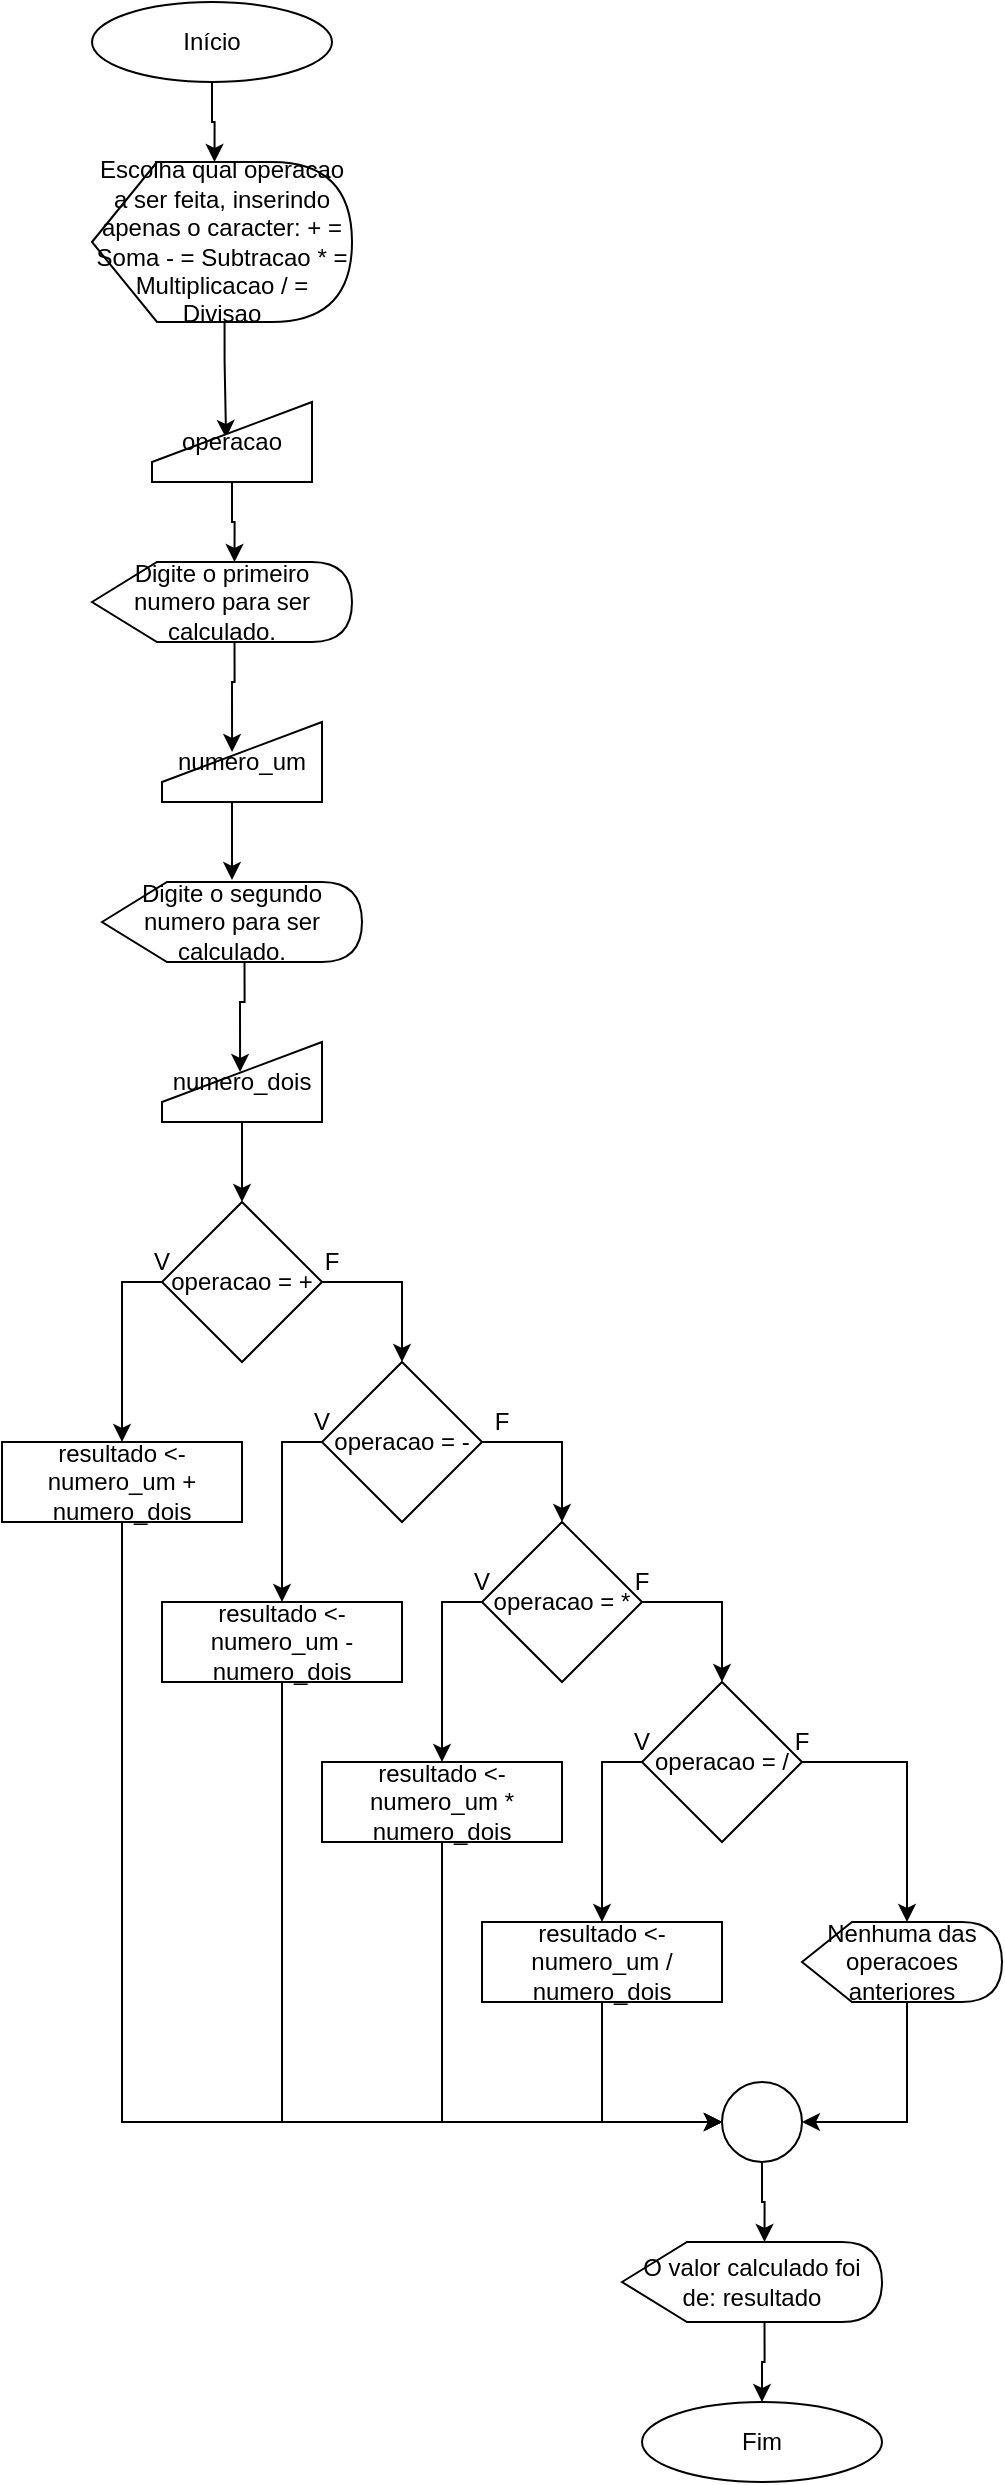 <mxfile version="14.6.5" type="device"><diagram id="QlJuSDkPem8fhzcbt3Wz" name="Page-1"><mxGraphModel dx="1108" dy="1549" grid="1" gridSize="10" guides="1" tooltips="1" connect="1" arrows="1" fold="1" page="1" pageScale="1" pageWidth="827" pageHeight="1169" math="0" shadow="0"><root><mxCell id="0"/><mxCell id="1" parent="0"/><mxCell id="_51A4iEtMeiItQhYtl0B-5" style="edgeStyle=orthogonalEdgeStyle;rounded=0;orthogonalLoop=1;jettySize=auto;html=1;exitX=0.5;exitY=1;exitDx=0;exitDy=0;entryX=0;entryY=0;entryDx=61.25;entryDy=0;entryPerimeter=0;" edge="1" parent="1" source="_51A4iEtMeiItQhYtl0B-1" target="_51A4iEtMeiItQhYtl0B-3"><mxGeometry relative="1" as="geometry"/></mxCell><mxCell id="_51A4iEtMeiItQhYtl0B-1" value="Início" style="ellipse;whiteSpace=wrap;html=1;" vertex="1" parent="1"><mxGeometry x="45" y="-280" width="120" height="40" as="geometry"/></mxCell><mxCell id="_51A4iEtMeiItQhYtl0B-2" value="Fim" style="ellipse;whiteSpace=wrap;html=1;" vertex="1" parent="1"><mxGeometry x="320" y="920" width="120" height="40" as="geometry"/></mxCell><mxCell id="_51A4iEtMeiItQhYtl0B-6" style="edgeStyle=orthogonalEdgeStyle;rounded=0;orthogonalLoop=1;jettySize=auto;html=1;exitX=0;exitY=0;exitDx=66.25;exitDy=60;exitPerimeter=0;entryX=0.463;entryY=0.45;entryDx=0;entryDy=0;entryPerimeter=0;" edge="1" parent="1" source="_51A4iEtMeiItQhYtl0B-3" target="_51A4iEtMeiItQhYtl0B-4"><mxGeometry relative="1" as="geometry"/></mxCell><mxCell id="_51A4iEtMeiItQhYtl0B-3" value="Escolha qual operacao a ser feita, inserindo apenas o caracter: + = Soma - = Subtracao * = Multiplicacao / = Divisao" style="shape=display;whiteSpace=wrap;html=1;" vertex="1" parent="1"><mxGeometry x="45" y="-200" width="130" height="80" as="geometry"/></mxCell><mxCell id="_51A4iEtMeiItQhYtl0B-43" style="edgeStyle=orthogonalEdgeStyle;rounded=0;orthogonalLoop=1;jettySize=auto;html=1;exitX=0.5;exitY=1;exitDx=0;exitDy=0;entryX=0;entryY=0;entryDx=71.25;entryDy=0;entryPerimeter=0;" edge="1" parent="1" source="_51A4iEtMeiItQhYtl0B-4" target="_51A4iEtMeiItQhYtl0B-42"><mxGeometry relative="1" as="geometry"/></mxCell><mxCell id="_51A4iEtMeiItQhYtl0B-4" value="operacao" style="shape=manualInput;whiteSpace=wrap;html=1;" vertex="1" parent="1"><mxGeometry x="75" y="-80" width="80" height="40" as="geometry"/></mxCell><mxCell id="_51A4iEtMeiItQhYtl0B-14" style="edgeStyle=orthogonalEdgeStyle;rounded=0;orthogonalLoop=1;jettySize=auto;html=1;exitX=1;exitY=0.5;exitDx=0;exitDy=0;entryX=0.5;entryY=0;entryDx=0;entryDy=0;" edge="1" parent="1" source="_51A4iEtMeiItQhYtl0B-7" target="_51A4iEtMeiItQhYtl0B-11"><mxGeometry relative="1" as="geometry"/></mxCell><mxCell id="_51A4iEtMeiItQhYtl0B-53" style="edgeStyle=orthogonalEdgeStyle;rounded=0;orthogonalLoop=1;jettySize=auto;html=1;exitX=0;exitY=0.5;exitDx=0;exitDy=0;entryX=0.5;entryY=0;entryDx=0;entryDy=0;" edge="1" parent="1" source="_51A4iEtMeiItQhYtl0B-7" target="_51A4iEtMeiItQhYtl0B-51"><mxGeometry relative="1" as="geometry"/></mxCell><mxCell id="_51A4iEtMeiItQhYtl0B-7" value="operacao = +" style="rhombus;whiteSpace=wrap;html=1;" vertex="1" parent="1"><mxGeometry x="80" y="320" width="80" height="80" as="geometry"/></mxCell><mxCell id="_51A4iEtMeiItQhYtl0B-18" style="edgeStyle=orthogonalEdgeStyle;rounded=0;orthogonalLoop=1;jettySize=auto;html=1;exitX=1;exitY=0.5;exitDx=0;exitDy=0;entryX=0.5;entryY=0;entryDx=0;entryDy=0;" edge="1" parent="1" source="_51A4iEtMeiItQhYtl0B-11" target="_51A4iEtMeiItQhYtl0B-15"><mxGeometry relative="1" as="geometry"/></mxCell><mxCell id="_51A4iEtMeiItQhYtl0B-54" style="edgeStyle=orthogonalEdgeStyle;rounded=0;orthogonalLoop=1;jettySize=auto;html=1;exitX=0;exitY=0.5;exitDx=0;exitDy=0;entryX=0.5;entryY=0;entryDx=0;entryDy=0;" edge="1" parent="1" source="_51A4iEtMeiItQhYtl0B-11" target="_51A4iEtMeiItQhYtl0B-52"><mxGeometry relative="1" as="geometry"/></mxCell><mxCell id="_51A4iEtMeiItQhYtl0B-11" value="operacao = -" style="rhombus;whiteSpace=wrap;html=1;" vertex="1" parent="1"><mxGeometry x="160" y="400" width="80" height="80" as="geometry"/></mxCell><mxCell id="_51A4iEtMeiItQhYtl0B-20" style="edgeStyle=orthogonalEdgeStyle;rounded=0;orthogonalLoop=1;jettySize=auto;html=1;exitX=1;exitY=0.5;exitDx=0;exitDy=0;entryX=0.5;entryY=0;entryDx=0;entryDy=0;" edge="1" parent="1" source="_51A4iEtMeiItQhYtl0B-15" target="_51A4iEtMeiItQhYtl0B-19"><mxGeometry relative="1" as="geometry"/></mxCell><mxCell id="_51A4iEtMeiItQhYtl0B-56" style="edgeStyle=orthogonalEdgeStyle;rounded=0;orthogonalLoop=1;jettySize=auto;html=1;exitX=0;exitY=0.5;exitDx=0;exitDy=0;entryX=0.5;entryY=0;entryDx=0;entryDy=0;" edge="1" parent="1" source="_51A4iEtMeiItQhYtl0B-15" target="_51A4iEtMeiItQhYtl0B-55"><mxGeometry relative="1" as="geometry"/></mxCell><mxCell id="_51A4iEtMeiItQhYtl0B-15" value="operacao = *" style="rhombus;whiteSpace=wrap;html=1;" vertex="1" parent="1"><mxGeometry x="240" y="480" width="80" height="80" as="geometry"/></mxCell><mxCell id="_51A4iEtMeiItQhYtl0B-25" style="edgeStyle=orthogonalEdgeStyle;rounded=0;orthogonalLoop=1;jettySize=auto;html=1;exitX=1;exitY=0.5;exitDx=0;exitDy=0;entryX=0;entryY=0;entryDx=52.5;entryDy=0;entryPerimeter=0;" edge="1" parent="1" source="_51A4iEtMeiItQhYtl0B-19" target="_51A4iEtMeiItQhYtl0B-23"><mxGeometry relative="1" as="geometry"/></mxCell><mxCell id="_51A4iEtMeiItQhYtl0B-58" style="edgeStyle=orthogonalEdgeStyle;rounded=0;orthogonalLoop=1;jettySize=auto;html=1;exitX=0;exitY=0.5;exitDx=0;exitDy=0;entryX=0.5;entryY=0;entryDx=0;entryDy=0;" edge="1" parent="1" source="_51A4iEtMeiItQhYtl0B-19" target="_51A4iEtMeiItQhYtl0B-57"><mxGeometry relative="1" as="geometry"/></mxCell><mxCell id="_51A4iEtMeiItQhYtl0B-19" value="operacao = /" style="rhombus;whiteSpace=wrap;html=1;" vertex="1" parent="1"><mxGeometry x="320" y="560" width="80" height="80" as="geometry"/></mxCell><mxCell id="_51A4iEtMeiItQhYtl0B-36" style="edgeStyle=orthogonalEdgeStyle;rounded=0;orthogonalLoop=1;jettySize=auto;html=1;exitX=0;exitY=0;exitDx=52.5;exitDy=40;exitPerimeter=0;entryX=1;entryY=0.5;entryDx=0;entryDy=0;" edge="1" parent="1" source="_51A4iEtMeiItQhYtl0B-23" target="_51A4iEtMeiItQhYtl0B-35"><mxGeometry relative="1" as="geometry"/></mxCell><mxCell id="_51A4iEtMeiItQhYtl0B-23" value="Nenhuma das operacoes anteriores" style="shape=display;whiteSpace=wrap;html=1;" vertex="1" parent="1"><mxGeometry x="400" y="680" width="100" height="40" as="geometry"/></mxCell><mxCell id="_51A4iEtMeiItQhYtl0B-26" value="F" style="text;html=1;strokeColor=none;fillColor=none;align=center;verticalAlign=middle;whiteSpace=wrap;rounded=0;" vertex="1" parent="1"><mxGeometry x="145" y="340" width="40" height="20" as="geometry"/></mxCell><mxCell id="_51A4iEtMeiItQhYtl0B-27" value="V" style="text;html=1;strokeColor=none;fillColor=none;align=center;verticalAlign=middle;whiteSpace=wrap;rounded=0;" vertex="1" parent="1"><mxGeometry x="60" y="340" width="40" height="20" as="geometry"/></mxCell><mxCell id="_51A4iEtMeiItQhYtl0B-29" value="F" style="text;html=1;strokeColor=none;fillColor=none;align=center;verticalAlign=middle;whiteSpace=wrap;rounded=0;" vertex="1" parent="1"><mxGeometry x="230" y="420" width="40" height="20" as="geometry"/></mxCell><mxCell id="_51A4iEtMeiItQhYtl0B-30" value="F" style="text;html=1;strokeColor=none;fillColor=none;align=center;verticalAlign=middle;whiteSpace=wrap;rounded=0;" vertex="1" parent="1"><mxGeometry x="300" y="500" width="40" height="20" as="geometry"/></mxCell><mxCell id="_51A4iEtMeiItQhYtl0B-31" value="F" style="text;html=1;strokeColor=none;fillColor=none;align=center;verticalAlign=middle;whiteSpace=wrap;rounded=0;" vertex="1" parent="1"><mxGeometry x="380" y="580" width="40" height="20" as="geometry"/></mxCell><mxCell id="_51A4iEtMeiItQhYtl0B-32" value="V" style="text;html=1;strokeColor=none;fillColor=none;align=center;verticalAlign=middle;whiteSpace=wrap;rounded=0;" vertex="1" parent="1"><mxGeometry x="140" y="420" width="40" height="20" as="geometry"/></mxCell><mxCell id="_51A4iEtMeiItQhYtl0B-33" value="V" style="text;html=1;strokeColor=none;fillColor=none;align=center;verticalAlign=middle;whiteSpace=wrap;rounded=0;" vertex="1" parent="1"><mxGeometry x="220" y="500" width="40" height="20" as="geometry"/></mxCell><mxCell id="_51A4iEtMeiItQhYtl0B-34" value="V" style="text;html=1;strokeColor=none;fillColor=none;align=center;verticalAlign=middle;whiteSpace=wrap;rounded=0;" vertex="1" parent="1"><mxGeometry x="300" y="580" width="40" height="20" as="geometry"/></mxCell><mxCell id="_51A4iEtMeiItQhYtl0B-64" style="edgeStyle=orthogonalEdgeStyle;rounded=0;orthogonalLoop=1;jettySize=auto;html=1;exitX=0.5;exitY=1;exitDx=0;exitDy=0;entryX=0;entryY=0;entryDx=71.25;entryDy=0;entryPerimeter=0;" edge="1" parent="1" source="_51A4iEtMeiItQhYtl0B-35" target="_51A4iEtMeiItQhYtl0B-63"><mxGeometry relative="1" as="geometry"/></mxCell><mxCell id="_51A4iEtMeiItQhYtl0B-35" value="" style="ellipse;whiteSpace=wrap;html=1;aspect=fixed;" vertex="1" parent="1"><mxGeometry x="360" y="760" width="40" height="40" as="geometry"/></mxCell><mxCell id="_51A4iEtMeiItQhYtl0B-45" style="edgeStyle=orthogonalEdgeStyle;rounded=0;orthogonalLoop=1;jettySize=auto;html=1;exitX=0;exitY=0;exitDx=71.25;exitDy=40;exitPerimeter=0;entryX=0.438;entryY=0.375;entryDx=0;entryDy=0;entryPerimeter=0;" edge="1" parent="1" source="_51A4iEtMeiItQhYtl0B-42" target="_51A4iEtMeiItQhYtl0B-44"><mxGeometry relative="1" as="geometry"/></mxCell><mxCell id="_51A4iEtMeiItQhYtl0B-42" value="Digite o primeiro numero para ser calculado." style="shape=display;whiteSpace=wrap;html=1;" vertex="1" parent="1"><mxGeometry x="45" width="130" height="40" as="geometry"/></mxCell><mxCell id="_51A4iEtMeiItQhYtl0B-47" style="edgeStyle=orthogonalEdgeStyle;rounded=0;orthogonalLoop=1;jettySize=auto;html=1;exitX=0.5;exitY=1;exitDx=0;exitDy=0;entryX=0.5;entryY=-0.025;entryDx=0;entryDy=0;entryPerimeter=0;" edge="1" parent="1" source="_51A4iEtMeiItQhYtl0B-44" target="_51A4iEtMeiItQhYtl0B-46"><mxGeometry relative="1" as="geometry"/></mxCell><mxCell id="_51A4iEtMeiItQhYtl0B-44" value="numero_um" style="shape=manualInput;whiteSpace=wrap;html=1;" vertex="1" parent="1"><mxGeometry x="80" y="80" width="80" height="40" as="geometry"/></mxCell><mxCell id="_51A4iEtMeiItQhYtl0B-49" style="edgeStyle=orthogonalEdgeStyle;rounded=0;orthogonalLoop=1;jettySize=auto;html=1;exitX=0;exitY=0;exitDx=71.25;exitDy=40;exitPerimeter=0;entryX=0.488;entryY=0.375;entryDx=0;entryDy=0;entryPerimeter=0;" edge="1" parent="1" source="_51A4iEtMeiItQhYtl0B-46" target="_51A4iEtMeiItQhYtl0B-48"><mxGeometry relative="1" as="geometry"/></mxCell><mxCell id="_51A4iEtMeiItQhYtl0B-46" value="Digite o segundo numero para ser calculado." style="shape=display;whiteSpace=wrap;html=1;" vertex="1" parent="1"><mxGeometry x="50" y="160" width="130" height="40" as="geometry"/></mxCell><mxCell id="_51A4iEtMeiItQhYtl0B-50" style="edgeStyle=orthogonalEdgeStyle;rounded=0;orthogonalLoop=1;jettySize=auto;html=1;exitX=0.5;exitY=1;exitDx=0;exitDy=0;entryX=0.5;entryY=0;entryDx=0;entryDy=0;" edge="1" parent="1" source="_51A4iEtMeiItQhYtl0B-48" target="_51A4iEtMeiItQhYtl0B-7"><mxGeometry relative="1" as="geometry"/></mxCell><mxCell id="_51A4iEtMeiItQhYtl0B-48" value="numero_dois" style="shape=manualInput;whiteSpace=wrap;html=1;" vertex="1" parent="1"><mxGeometry x="80" y="240" width="80" height="40" as="geometry"/></mxCell><mxCell id="_51A4iEtMeiItQhYtl0B-62" style="edgeStyle=orthogonalEdgeStyle;rounded=0;orthogonalLoop=1;jettySize=auto;html=1;exitX=0.5;exitY=1;exitDx=0;exitDy=0;entryX=0;entryY=0.5;entryDx=0;entryDy=0;" edge="1" parent="1" source="_51A4iEtMeiItQhYtl0B-51" target="_51A4iEtMeiItQhYtl0B-35"><mxGeometry relative="1" as="geometry"/></mxCell><mxCell id="_51A4iEtMeiItQhYtl0B-51" value="resultado &amp;lt;- numero_um + numero_dois" style="rounded=0;whiteSpace=wrap;html=1;" vertex="1" parent="1"><mxGeometry y="440" width="120" height="40" as="geometry"/></mxCell><mxCell id="_51A4iEtMeiItQhYtl0B-61" style="edgeStyle=orthogonalEdgeStyle;rounded=0;orthogonalLoop=1;jettySize=auto;html=1;exitX=0.5;exitY=1;exitDx=0;exitDy=0;entryX=0;entryY=0.5;entryDx=0;entryDy=0;" edge="1" parent="1" source="_51A4iEtMeiItQhYtl0B-52" target="_51A4iEtMeiItQhYtl0B-35"><mxGeometry relative="1" as="geometry"/></mxCell><mxCell id="_51A4iEtMeiItQhYtl0B-52" value="resultado &amp;lt;- numero_um - numero_dois" style="rounded=0;whiteSpace=wrap;html=1;" vertex="1" parent="1"><mxGeometry x="80" y="520" width="120" height="40" as="geometry"/></mxCell><mxCell id="_51A4iEtMeiItQhYtl0B-60" style="edgeStyle=orthogonalEdgeStyle;rounded=0;orthogonalLoop=1;jettySize=auto;html=1;exitX=0.5;exitY=1;exitDx=0;exitDy=0;entryX=0;entryY=0.5;entryDx=0;entryDy=0;" edge="1" parent="1" source="_51A4iEtMeiItQhYtl0B-55" target="_51A4iEtMeiItQhYtl0B-35"><mxGeometry relative="1" as="geometry"/></mxCell><mxCell id="_51A4iEtMeiItQhYtl0B-55" value="resultado &amp;lt;- numero_um * numero_dois" style="rounded=0;whiteSpace=wrap;html=1;" vertex="1" parent="1"><mxGeometry x="160" y="600" width="120" height="40" as="geometry"/></mxCell><mxCell id="_51A4iEtMeiItQhYtl0B-59" style="edgeStyle=orthogonalEdgeStyle;rounded=0;orthogonalLoop=1;jettySize=auto;html=1;exitX=0.5;exitY=1;exitDx=0;exitDy=0;entryX=0;entryY=0.5;entryDx=0;entryDy=0;" edge="1" parent="1" source="_51A4iEtMeiItQhYtl0B-57" target="_51A4iEtMeiItQhYtl0B-35"><mxGeometry relative="1" as="geometry"/></mxCell><mxCell id="_51A4iEtMeiItQhYtl0B-57" value="resultado &amp;lt;- numero_um / numero_dois" style="rounded=0;whiteSpace=wrap;html=1;" vertex="1" parent="1"><mxGeometry x="240" y="680" width="120" height="40" as="geometry"/></mxCell><mxCell id="_51A4iEtMeiItQhYtl0B-65" style="edgeStyle=orthogonalEdgeStyle;rounded=0;orthogonalLoop=1;jettySize=auto;html=1;exitX=0;exitY=0;exitDx=71.25;exitDy=40;exitPerimeter=0;entryX=0.5;entryY=0;entryDx=0;entryDy=0;" edge="1" parent="1" source="_51A4iEtMeiItQhYtl0B-63" target="_51A4iEtMeiItQhYtl0B-2"><mxGeometry relative="1" as="geometry"/></mxCell><mxCell id="_51A4iEtMeiItQhYtl0B-63" value="O valor calculado foi de: resultado" style="shape=display;whiteSpace=wrap;html=1;" vertex="1" parent="1"><mxGeometry x="310" y="840" width="130" height="40" as="geometry"/></mxCell></root></mxGraphModel></diagram></mxfile>